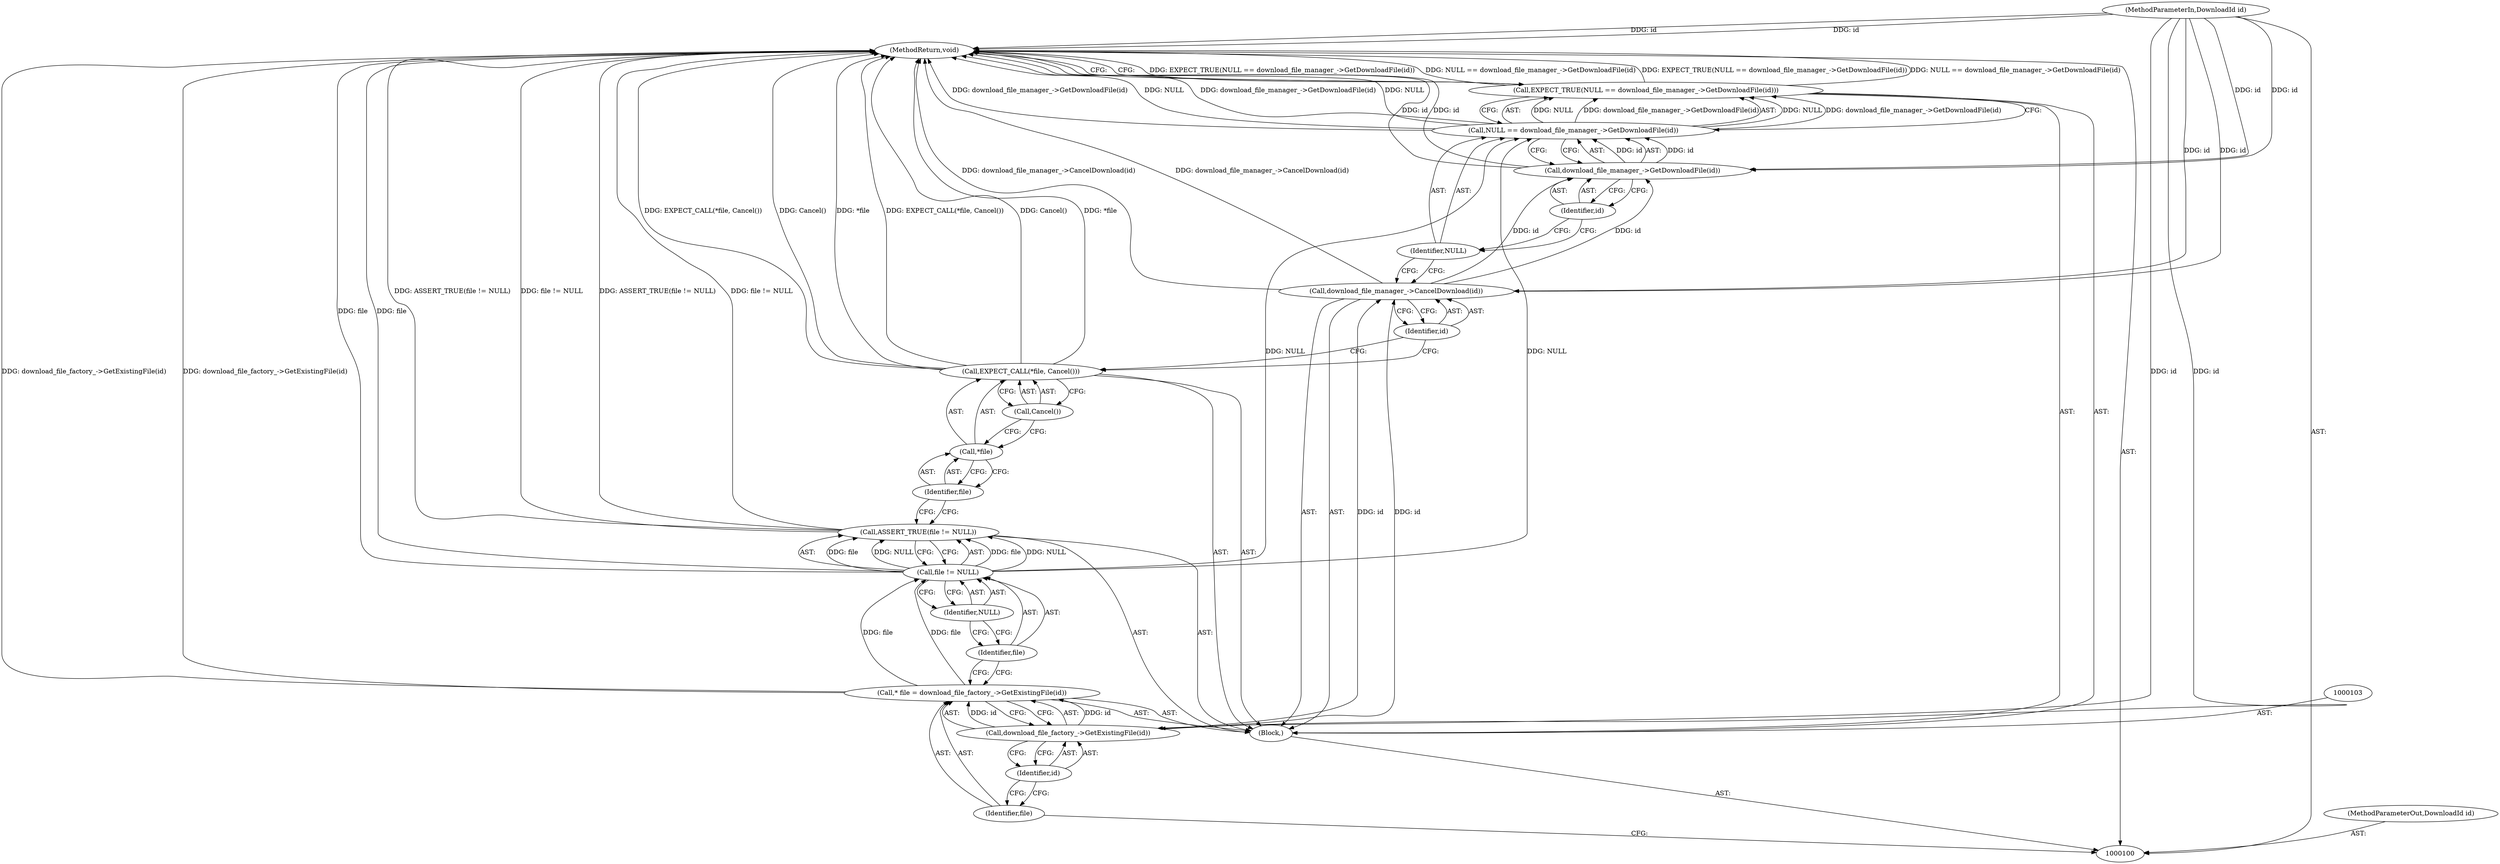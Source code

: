 digraph "1_Chrome_16dcd30c215801941d9890859fd79a234128fc3e_4" {
"1000101" [label="(MethodParameterIn,DownloadId id)"];
"1000176" [label="(MethodParameterOut,DownloadId id)"];
"1000123" [label="(MethodReturn,void)"];
"1000102" [label="(Block,)"];
"1000104" [label="(Call,* file = download_file_factory_->GetExistingFile(id))"];
"1000105" [label="(Identifier,file)"];
"1000106" [label="(Call,download_file_factory_->GetExistingFile(id))"];
"1000107" [label="(Identifier,id)"];
"1000109" [label="(Call,file != NULL)"];
"1000110" [label="(Identifier,file)"];
"1000111" [label="(Identifier,NULL)"];
"1000108" [label="(Call,ASSERT_TRUE(file != NULL))"];
"1000113" [label="(Call,*file)"];
"1000114" [label="(Identifier,file)"];
"1000115" [label="(Call,Cancel())"];
"1000112" [label="(Call,EXPECT_CALL(*file, Cancel()))"];
"1000117" [label="(Identifier,id)"];
"1000116" [label="(Call,download_file_manager_->CancelDownload(id))"];
"1000119" [label="(Call,NULL == download_file_manager_->GetDownloadFile(id))"];
"1000120" [label="(Identifier,NULL)"];
"1000121" [label="(Call,download_file_manager_->GetDownloadFile(id))"];
"1000118" [label="(Call,EXPECT_TRUE(NULL == download_file_manager_->GetDownloadFile(id)))"];
"1000122" [label="(Identifier,id)"];
"1000101" -> "1000100"  [label="AST: "];
"1000101" -> "1000123"  [label="DDG: id"];
"1000101" -> "1000106"  [label="DDG: id"];
"1000101" -> "1000116"  [label="DDG: id"];
"1000101" -> "1000121"  [label="DDG: id"];
"1000176" -> "1000100"  [label="AST: "];
"1000123" -> "1000100"  [label="AST: "];
"1000123" -> "1000118"  [label="CFG: "];
"1000108" -> "1000123"  [label="DDG: ASSERT_TRUE(file != NULL)"];
"1000108" -> "1000123"  [label="DDG: file != NULL"];
"1000118" -> "1000123"  [label="DDG: EXPECT_TRUE(NULL == download_file_manager_->GetDownloadFile(id))"];
"1000118" -> "1000123"  [label="DDG: NULL == download_file_manager_->GetDownloadFile(id)"];
"1000112" -> "1000123"  [label="DDG: EXPECT_CALL(*file, Cancel())"];
"1000112" -> "1000123"  [label="DDG: Cancel()"];
"1000112" -> "1000123"  [label="DDG: *file"];
"1000121" -> "1000123"  [label="DDG: id"];
"1000116" -> "1000123"  [label="DDG: download_file_manager_->CancelDownload(id)"];
"1000119" -> "1000123"  [label="DDG: download_file_manager_->GetDownloadFile(id)"];
"1000119" -> "1000123"  [label="DDG: NULL"];
"1000101" -> "1000123"  [label="DDG: id"];
"1000109" -> "1000123"  [label="DDG: file"];
"1000104" -> "1000123"  [label="DDG: download_file_factory_->GetExistingFile(id)"];
"1000102" -> "1000100"  [label="AST: "];
"1000103" -> "1000102"  [label="AST: "];
"1000104" -> "1000102"  [label="AST: "];
"1000108" -> "1000102"  [label="AST: "];
"1000112" -> "1000102"  [label="AST: "];
"1000116" -> "1000102"  [label="AST: "];
"1000118" -> "1000102"  [label="AST: "];
"1000104" -> "1000102"  [label="AST: "];
"1000104" -> "1000106"  [label="CFG: "];
"1000105" -> "1000104"  [label="AST: "];
"1000106" -> "1000104"  [label="AST: "];
"1000110" -> "1000104"  [label="CFG: "];
"1000104" -> "1000123"  [label="DDG: download_file_factory_->GetExistingFile(id)"];
"1000106" -> "1000104"  [label="DDG: id"];
"1000104" -> "1000109"  [label="DDG: file"];
"1000105" -> "1000104"  [label="AST: "];
"1000105" -> "1000100"  [label="CFG: "];
"1000107" -> "1000105"  [label="CFG: "];
"1000106" -> "1000104"  [label="AST: "];
"1000106" -> "1000107"  [label="CFG: "];
"1000107" -> "1000106"  [label="AST: "];
"1000104" -> "1000106"  [label="CFG: "];
"1000106" -> "1000104"  [label="DDG: id"];
"1000101" -> "1000106"  [label="DDG: id"];
"1000106" -> "1000116"  [label="DDG: id"];
"1000107" -> "1000106"  [label="AST: "];
"1000107" -> "1000105"  [label="CFG: "];
"1000106" -> "1000107"  [label="CFG: "];
"1000109" -> "1000108"  [label="AST: "];
"1000109" -> "1000111"  [label="CFG: "];
"1000110" -> "1000109"  [label="AST: "];
"1000111" -> "1000109"  [label="AST: "];
"1000108" -> "1000109"  [label="CFG: "];
"1000109" -> "1000123"  [label="DDG: file"];
"1000109" -> "1000108"  [label="DDG: file"];
"1000109" -> "1000108"  [label="DDG: NULL"];
"1000104" -> "1000109"  [label="DDG: file"];
"1000109" -> "1000119"  [label="DDG: NULL"];
"1000110" -> "1000109"  [label="AST: "];
"1000110" -> "1000104"  [label="CFG: "];
"1000111" -> "1000110"  [label="CFG: "];
"1000111" -> "1000109"  [label="AST: "];
"1000111" -> "1000110"  [label="CFG: "];
"1000109" -> "1000111"  [label="CFG: "];
"1000108" -> "1000102"  [label="AST: "];
"1000108" -> "1000109"  [label="CFG: "];
"1000109" -> "1000108"  [label="AST: "];
"1000114" -> "1000108"  [label="CFG: "];
"1000108" -> "1000123"  [label="DDG: ASSERT_TRUE(file != NULL)"];
"1000108" -> "1000123"  [label="DDG: file != NULL"];
"1000109" -> "1000108"  [label="DDG: file"];
"1000109" -> "1000108"  [label="DDG: NULL"];
"1000113" -> "1000112"  [label="AST: "];
"1000113" -> "1000114"  [label="CFG: "];
"1000114" -> "1000113"  [label="AST: "];
"1000115" -> "1000113"  [label="CFG: "];
"1000114" -> "1000113"  [label="AST: "];
"1000114" -> "1000108"  [label="CFG: "];
"1000113" -> "1000114"  [label="CFG: "];
"1000115" -> "1000112"  [label="AST: "];
"1000115" -> "1000113"  [label="CFG: "];
"1000112" -> "1000115"  [label="CFG: "];
"1000112" -> "1000102"  [label="AST: "];
"1000112" -> "1000115"  [label="CFG: "];
"1000113" -> "1000112"  [label="AST: "];
"1000115" -> "1000112"  [label="AST: "];
"1000117" -> "1000112"  [label="CFG: "];
"1000112" -> "1000123"  [label="DDG: EXPECT_CALL(*file, Cancel())"];
"1000112" -> "1000123"  [label="DDG: Cancel()"];
"1000112" -> "1000123"  [label="DDG: *file"];
"1000117" -> "1000116"  [label="AST: "];
"1000117" -> "1000112"  [label="CFG: "];
"1000116" -> "1000117"  [label="CFG: "];
"1000116" -> "1000102"  [label="AST: "];
"1000116" -> "1000117"  [label="CFG: "];
"1000117" -> "1000116"  [label="AST: "];
"1000120" -> "1000116"  [label="CFG: "];
"1000116" -> "1000123"  [label="DDG: download_file_manager_->CancelDownload(id)"];
"1000106" -> "1000116"  [label="DDG: id"];
"1000101" -> "1000116"  [label="DDG: id"];
"1000116" -> "1000121"  [label="DDG: id"];
"1000119" -> "1000118"  [label="AST: "];
"1000119" -> "1000121"  [label="CFG: "];
"1000120" -> "1000119"  [label="AST: "];
"1000121" -> "1000119"  [label="AST: "];
"1000118" -> "1000119"  [label="CFG: "];
"1000119" -> "1000123"  [label="DDG: download_file_manager_->GetDownloadFile(id)"];
"1000119" -> "1000123"  [label="DDG: NULL"];
"1000119" -> "1000118"  [label="DDG: NULL"];
"1000119" -> "1000118"  [label="DDG: download_file_manager_->GetDownloadFile(id)"];
"1000109" -> "1000119"  [label="DDG: NULL"];
"1000121" -> "1000119"  [label="DDG: id"];
"1000120" -> "1000119"  [label="AST: "];
"1000120" -> "1000116"  [label="CFG: "];
"1000122" -> "1000120"  [label="CFG: "];
"1000121" -> "1000119"  [label="AST: "];
"1000121" -> "1000122"  [label="CFG: "];
"1000122" -> "1000121"  [label="AST: "];
"1000119" -> "1000121"  [label="CFG: "];
"1000121" -> "1000123"  [label="DDG: id"];
"1000121" -> "1000119"  [label="DDG: id"];
"1000116" -> "1000121"  [label="DDG: id"];
"1000101" -> "1000121"  [label="DDG: id"];
"1000118" -> "1000102"  [label="AST: "];
"1000118" -> "1000119"  [label="CFG: "];
"1000119" -> "1000118"  [label="AST: "];
"1000123" -> "1000118"  [label="CFG: "];
"1000118" -> "1000123"  [label="DDG: EXPECT_TRUE(NULL == download_file_manager_->GetDownloadFile(id))"];
"1000118" -> "1000123"  [label="DDG: NULL == download_file_manager_->GetDownloadFile(id)"];
"1000119" -> "1000118"  [label="DDG: NULL"];
"1000119" -> "1000118"  [label="DDG: download_file_manager_->GetDownloadFile(id)"];
"1000122" -> "1000121"  [label="AST: "];
"1000122" -> "1000120"  [label="CFG: "];
"1000121" -> "1000122"  [label="CFG: "];
}
